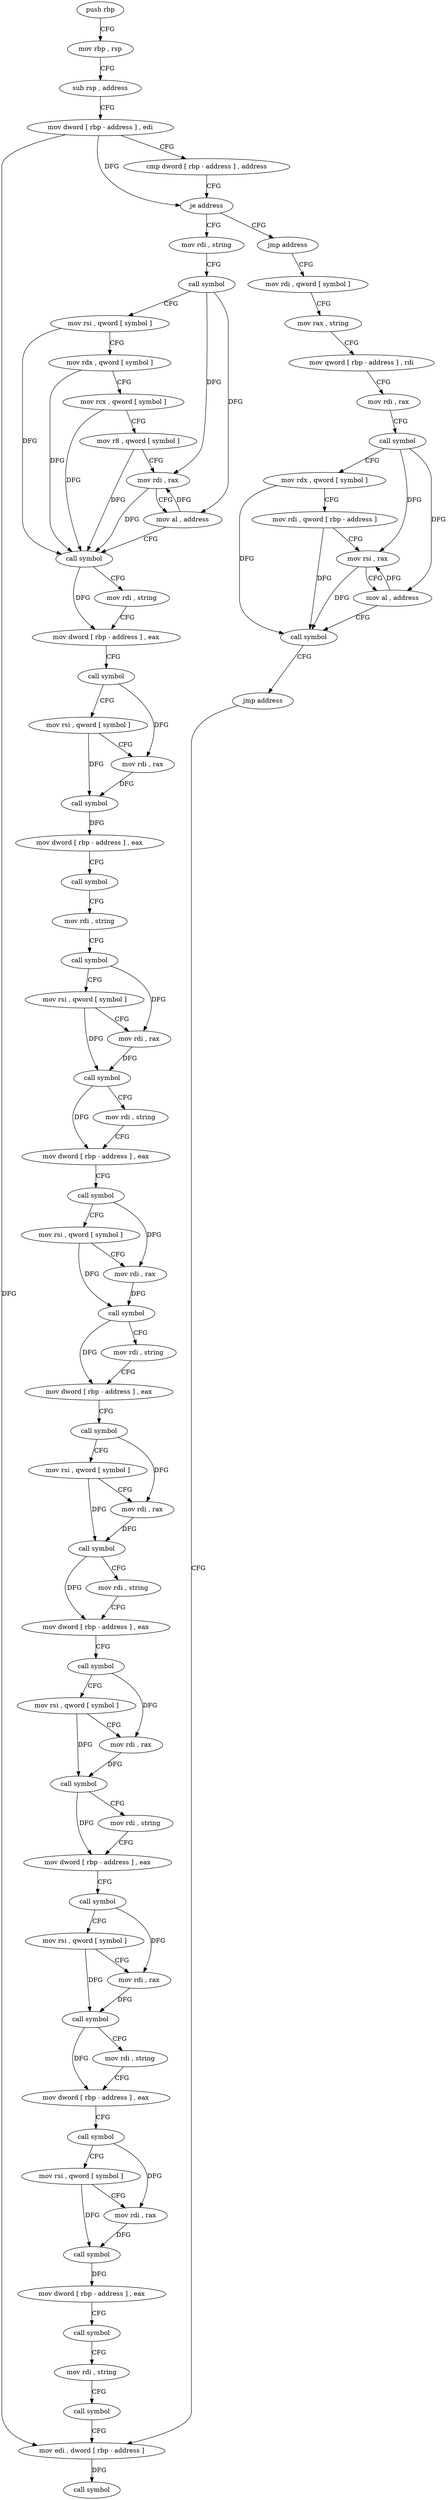 digraph "func" {
"4205936" [label = "push rbp" ]
"4205937" [label = "mov rbp , rsp" ]
"4205940" [label = "sub rsp , address" ]
"4205944" [label = "mov dword [ rbp - address ] , edi" ]
"4205947" [label = "cmp dword [ rbp - address ] , address" ]
"4205951" [label = "je address" ]
"4206019" [label = "mov rdi , string" ]
"4205957" [label = "jmp address" ]
"4206029" [label = "call symbol" ]
"4206034" [label = "mov rsi , qword [ symbol ]" ]
"4206042" [label = "mov rdx , qword [ symbol ]" ]
"4206050" [label = "mov rcx , qword [ symbol ]" ]
"4206058" [label = "mov r8 , qword [ symbol ]" ]
"4206066" [label = "mov rdi , rax" ]
"4206069" [label = "mov al , address" ]
"4206071" [label = "call symbol" ]
"4206076" [label = "mov rdi , string" ]
"4206086" [label = "mov dword [ rbp - address ] , eax" ]
"4206089" [label = "call symbol" ]
"4206094" [label = "mov rsi , qword [ symbol ]" ]
"4206102" [label = "mov rdi , rax" ]
"4206105" [label = "call symbol" ]
"4206110" [label = "mov dword [ rbp - address ] , eax" ]
"4206113" [label = "call symbol" ]
"4206118" [label = "mov rdi , string" ]
"4206128" [label = "call symbol" ]
"4206133" [label = "mov rsi , qword [ symbol ]" ]
"4206141" [label = "mov rdi , rax" ]
"4206144" [label = "call symbol" ]
"4206149" [label = "mov rdi , string" ]
"4206159" [label = "mov dword [ rbp - address ] , eax" ]
"4206162" [label = "call symbol" ]
"4206167" [label = "mov rsi , qword [ symbol ]" ]
"4206175" [label = "mov rdi , rax" ]
"4206178" [label = "call symbol" ]
"4206183" [label = "mov rdi , string" ]
"4206193" [label = "mov dword [ rbp - address ] , eax" ]
"4206196" [label = "call symbol" ]
"4206201" [label = "mov rsi , qword [ symbol ]" ]
"4206209" [label = "mov rdi , rax" ]
"4206212" [label = "call symbol" ]
"4206217" [label = "mov rdi , string" ]
"4206227" [label = "mov dword [ rbp - address ] , eax" ]
"4206230" [label = "call symbol" ]
"4206235" [label = "mov rsi , qword [ symbol ]" ]
"4206243" [label = "mov rdi , rax" ]
"4206246" [label = "call symbol" ]
"4206251" [label = "mov rdi , string" ]
"4206261" [label = "mov dword [ rbp - address ] , eax" ]
"4206264" [label = "call symbol" ]
"4206269" [label = "mov rsi , qword [ symbol ]" ]
"4206277" [label = "mov rdi , rax" ]
"4206280" [label = "call symbol" ]
"4206285" [label = "mov rdi , string" ]
"4206295" [label = "mov dword [ rbp - address ] , eax" ]
"4206298" [label = "call symbol" ]
"4206303" [label = "mov rsi , qword [ symbol ]" ]
"4206311" [label = "mov rdi , rax" ]
"4206314" [label = "call symbol" ]
"4206319" [label = "mov dword [ rbp - address ] , eax" ]
"4206322" [label = "call symbol" ]
"4206327" [label = "mov rdi , string" ]
"4206337" [label = "call symbol" ]
"4206342" [label = "mov edi , dword [ rbp - address ]" ]
"4205962" [label = "mov rdi , qword [ symbol ]" ]
"4205970" [label = "mov rax , string" ]
"4205980" [label = "mov qword [ rbp - address ] , rdi" ]
"4205984" [label = "mov rdi , rax" ]
"4205987" [label = "call symbol" ]
"4205992" [label = "mov rdx , qword [ symbol ]" ]
"4206000" [label = "mov rdi , qword [ rbp - address ]" ]
"4206004" [label = "mov rsi , rax" ]
"4206007" [label = "mov al , address" ]
"4206009" [label = "call symbol" ]
"4206014" [label = "jmp address" ]
"4206345" [label = "call symbol" ]
"4205936" -> "4205937" [ label = "CFG" ]
"4205937" -> "4205940" [ label = "CFG" ]
"4205940" -> "4205944" [ label = "CFG" ]
"4205944" -> "4205947" [ label = "CFG" ]
"4205944" -> "4205951" [ label = "DFG" ]
"4205944" -> "4206342" [ label = "DFG" ]
"4205947" -> "4205951" [ label = "CFG" ]
"4205951" -> "4206019" [ label = "CFG" ]
"4205951" -> "4205957" [ label = "CFG" ]
"4206019" -> "4206029" [ label = "CFG" ]
"4205957" -> "4205962" [ label = "CFG" ]
"4206029" -> "4206034" [ label = "CFG" ]
"4206029" -> "4206066" [ label = "DFG" ]
"4206029" -> "4206069" [ label = "DFG" ]
"4206034" -> "4206042" [ label = "CFG" ]
"4206034" -> "4206071" [ label = "DFG" ]
"4206042" -> "4206050" [ label = "CFG" ]
"4206042" -> "4206071" [ label = "DFG" ]
"4206050" -> "4206058" [ label = "CFG" ]
"4206050" -> "4206071" [ label = "DFG" ]
"4206058" -> "4206066" [ label = "CFG" ]
"4206058" -> "4206071" [ label = "DFG" ]
"4206066" -> "4206069" [ label = "CFG" ]
"4206066" -> "4206071" [ label = "DFG" ]
"4206069" -> "4206071" [ label = "CFG" ]
"4206069" -> "4206066" [ label = "DFG" ]
"4206071" -> "4206076" [ label = "CFG" ]
"4206071" -> "4206086" [ label = "DFG" ]
"4206076" -> "4206086" [ label = "CFG" ]
"4206086" -> "4206089" [ label = "CFG" ]
"4206089" -> "4206094" [ label = "CFG" ]
"4206089" -> "4206102" [ label = "DFG" ]
"4206094" -> "4206102" [ label = "CFG" ]
"4206094" -> "4206105" [ label = "DFG" ]
"4206102" -> "4206105" [ label = "DFG" ]
"4206105" -> "4206110" [ label = "DFG" ]
"4206110" -> "4206113" [ label = "CFG" ]
"4206113" -> "4206118" [ label = "CFG" ]
"4206118" -> "4206128" [ label = "CFG" ]
"4206128" -> "4206133" [ label = "CFG" ]
"4206128" -> "4206141" [ label = "DFG" ]
"4206133" -> "4206141" [ label = "CFG" ]
"4206133" -> "4206144" [ label = "DFG" ]
"4206141" -> "4206144" [ label = "DFG" ]
"4206144" -> "4206149" [ label = "CFG" ]
"4206144" -> "4206159" [ label = "DFG" ]
"4206149" -> "4206159" [ label = "CFG" ]
"4206159" -> "4206162" [ label = "CFG" ]
"4206162" -> "4206167" [ label = "CFG" ]
"4206162" -> "4206175" [ label = "DFG" ]
"4206167" -> "4206175" [ label = "CFG" ]
"4206167" -> "4206178" [ label = "DFG" ]
"4206175" -> "4206178" [ label = "DFG" ]
"4206178" -> "4206183" [ label = "CFG" ]
"4206178" -> "4206193" [ label = "DFG" ]
"4206183" -> "4206193" [ label = "CFG" ]
"4206193" -> "4206196" [ label = "CFG" ]
"4206196" -> "4206201" [ label = "CFG" ]
"4206196" -> "4206209" [ label = "DFG" ]
"4206201" -> "4206209" [ label = "CFG" ]
"4206201" -> "4206212" [ label = "DFG" ]
"4206209" -> "4206212" [ label = "DFG" ]
"4206212" -> "4206217" [ label = "CFG" ]
"4206212" -> "4206227" [ label = "DFG" ]
"4206217" -> "4206227" [ label = "CFG" ]
"4206227" -> "4206230" [ label = "CFG" ]
"4206230" -> "4206235" [ label = "CFG" ]
"4206230" -> "4206243" [ label = "DFG" ]
"4206235" -> "4206243" [ label = "CFG" ]
"4206235" -> "4206246" [ label = "DFG" ]
"4206243" -> "4206246" [ label = "DFG" ]
"4206246" -> "4206251" [ label = "CFG" ]
"4206246" -> "4206261" [ label = "DFG" ]
"4206251" -> "4206261" [ label = "CFG" ]
"4206261" -> "4206264" [ label = "CFG" ]
"4206264" -> "4206269" [ label = "CFG" ]
"4206264" -> "4206277" [ label = "DFG" ]
"4206269" -> "4206277" [ label = "CFG" ]
"4206269" -> "4206280" [ label = "DFG" ]
"4206277" -> "4206280" [ label = "DFG" ]
"4206280" -> "4206285" [ label = "CFG" ]
"4206280" -> "4206295" [ label = "DFG" ]
"4206285" -> "4206295" [ label = "CFG" ]
"4206295" -> "4206298" [ label = "CFG" ]
"4206298" -> "4206303" [ label = "CFG" ]
"4206298" -> "4206311" [ label = "DFG" ]
"4206303" -> "4206311" [ label = "CFG" ]
"4206303" -> "4206314" [ label = "DFG" ]
"4206311" -> "4206314" [ label = "DFG" ]
"4206314" -> "4206319" [ label = "DFG" ]
"4206319" -> "4206322" [ label = "CFG" ]
"4206322" -> "4206327" [ label = "CFG" ]
"4206327" -> "4206337" [ label = "CFG" ]
"4206337" -> "4206342" [ label = "CFG" ]
"4206342" -> "4206345" [ label = "DFG" ]
"4205962" -> "4205970" [ label = "CFG" ]
"4205970" -> "4205980" [ label = "CFG" ]
"4205980" -> "4205984" [ label = "CFG" ]
"4205984" -> "4205987" [ label = "CFG" ]
"4205987" -> "4205992" [ label = "CFG" ]
"4205987" -> "4206004" [ label = "DFG" ]
"4205987" -> "4206007" [ label = "DFG" ]
"4205992" -> "4206000" [ label = "CFG" ]
"4205992" -> "4206009" [ label = "DFG" ]
"4206000" -> "4206004" [ label = "CFG" ]
"4206000" -> "4206009" [ label = "DFG" ]
"4206004" -> "4206007" [ label = "CFG" ]
"4206004" -> "4206009" [ label = "DFG" ]
"4206007" -> "4206009" [ label = "CFG" ]
"4206007" -> "4206004" [ label = "DFG" ]
"4206009" -> "4206014" [ label = "CFG" ]
"4206014" -> "4206342" [ label = "CFG" ]
}
